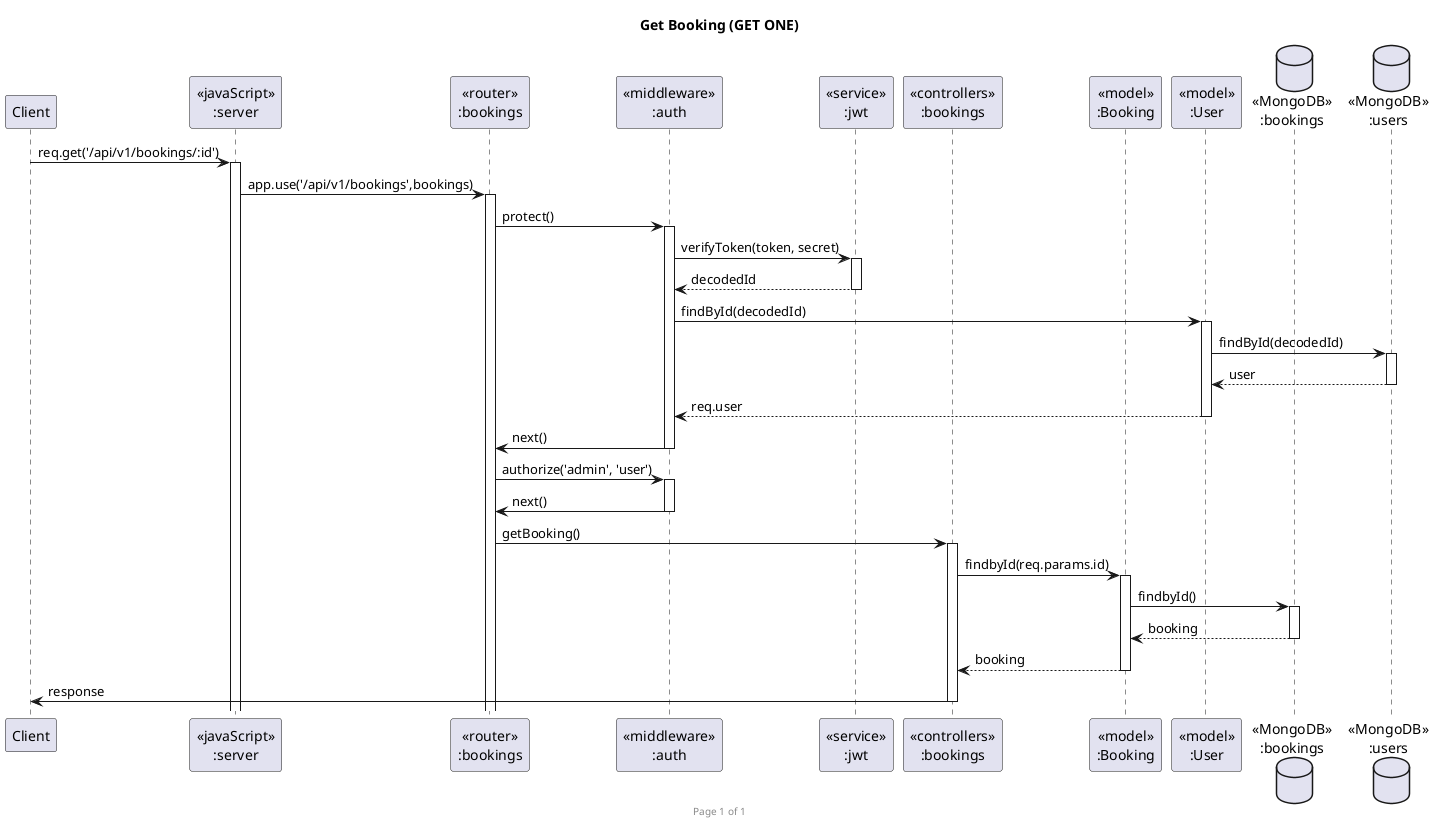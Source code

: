 @startuml Get Booking (GET ONE)

footer Page %page% of %lastpage%
title "Get Booking (GET ONE)"

participant "Client" as client
participant "<<javaScript>>\n:server" as server
participant "<<router>>\n:bookings" as routerBookings
participant "<<middleware>>\n:auth" as authMiddleware
participant "<<service>>\n:jwt" as jwtService
participant "<<controllers>>\n:bookings" as controllersBookings
participant "<<model>>\n:Booking" as modelBooking
participant "<<model>>\n:User" as modelUser
database "<<MongoDB>>\n:bookings" as BookingsDatabase
database "<<MongoDB>>\n:users" as UsersDatabase

client->server ++:req.get('/api/v1/bookings/:id')
server->routerBookings ++:app.use('/api/v1/bookings',bookings)

routerBookings -> authMiddleware ++:protect()
authMiddleware -> jwtService ++:verifyToken(token, secret)
authMiddleware <-- jwtService --: decodedId

authMiddleware -> modelUser ++: findById(decodedId)
modelUser -> UsersDatabase ++: findById(decodedId)
modelUser <-- UsersDatabase --: user
authMiddleware <-- modelUser --: req.user
authMiddleware -> routerBookings --: next()
routerBookings -> authMiddleware ++: authorize('admin', 'user')
authMiddleware -> routerBookings --: next()

routerBookings -> controllersBookings ++:getBooking()
controllersBookings->modelBooking ++:findbyId(req.params.id)
modelBooking ->BookingsDatabase ++: findbyId()
BookingsDatabase --> modelBooking --: booking
controllersBookings <-- modelBooking --:booking
controllersBookings->client --:response

@enduml